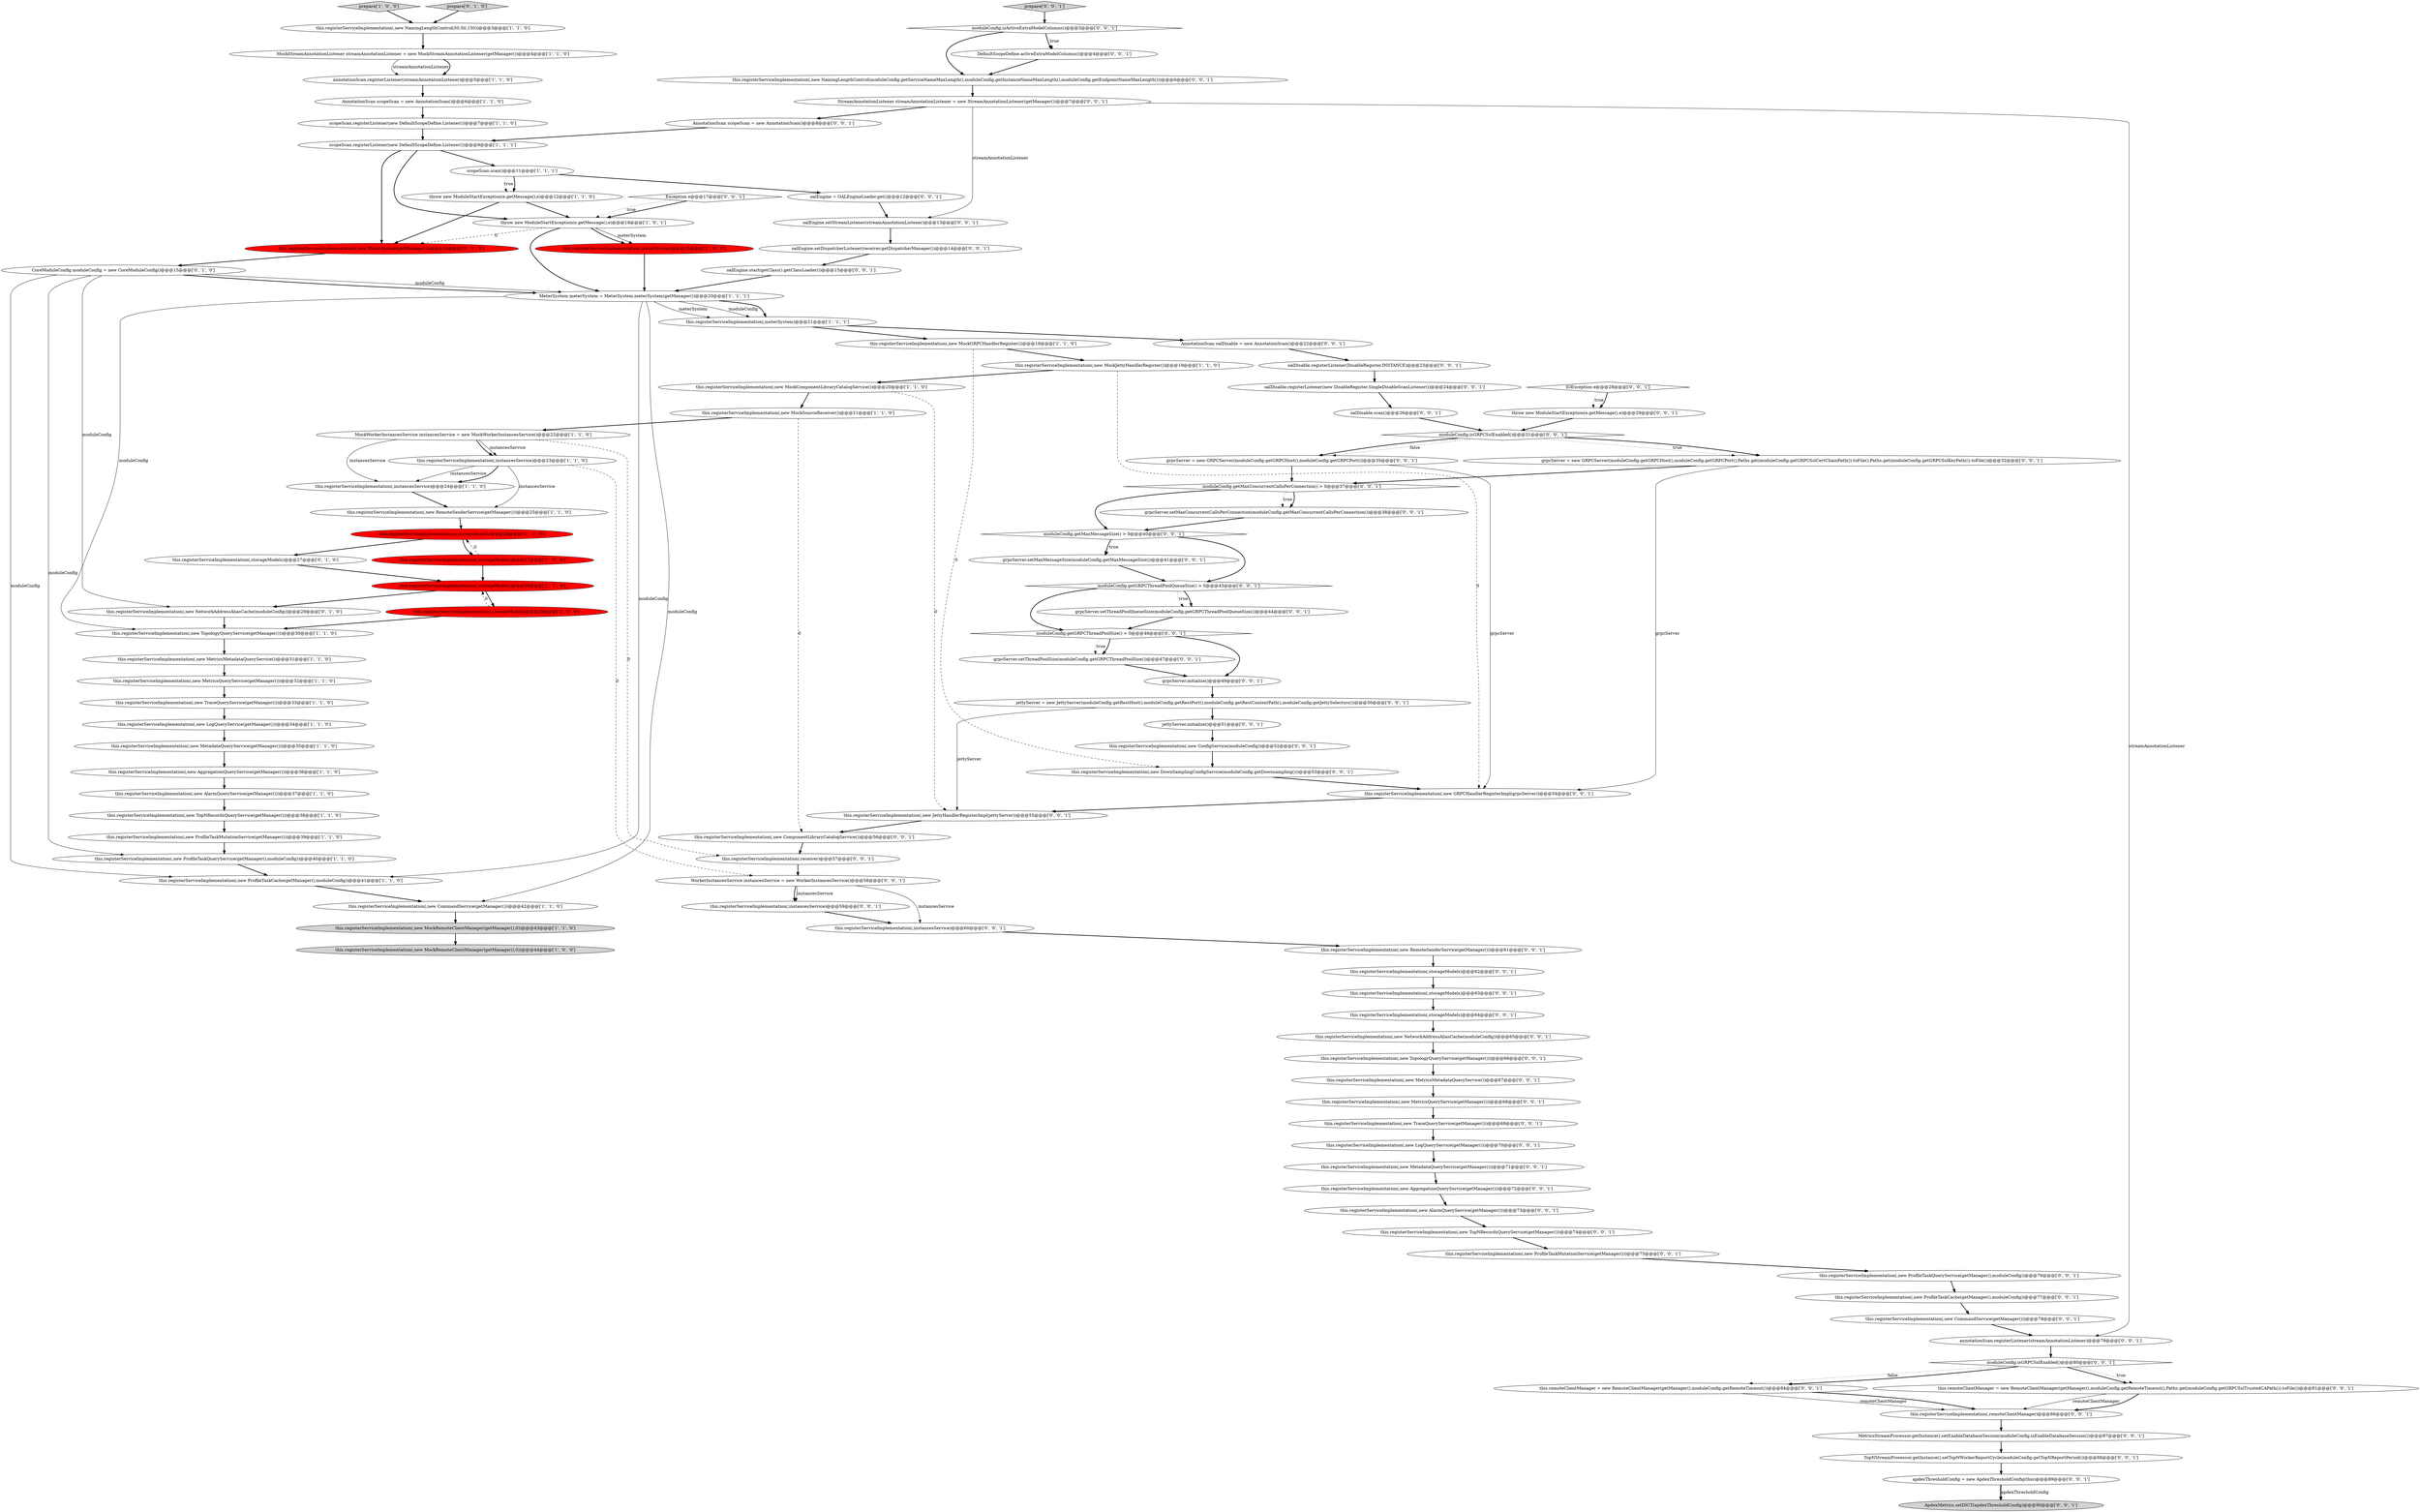 digraph {
89 [style = filled, label = "grpcServer = new GRPCServer(moduleConfig.getGRPCHost(),moduleConfig.getGRPCPort(),Paths.get(moduleConfig.getGRPCSslCertChainPath()).toFile(),Paths.get(moduleConfig.getGRPCSslKeyPath()).toFile())@@@32@@@['0', '0', '1']", fillcolor = white, shape = ellipse image = "AAA0AAABBB3BBB"];
1 [style = filled, label = "this.registerServiceImplementation(,new MetadataQueryService(getManager()))@@@35@@@['1', '1', '0']", fillcolor = white, shape = ellipse image = "AAA0AAABBB1BBB"];
100 [style = filled, label = "this.registerServiceImplementation(,storageModels)@@@63@@@['0', '0', '1']", fillcolor = white, shape = ellipse image = "AAA0AAABBB3BBB"];
109 [style = filled, label = "this.registerServiceImplementation(,new ProfileTaskMutationService(getManager()))@@@75@@@['0', '0', '1']", fillcolor = white, shape = ellipse image = "AAA0AAABBB3BBB"];
106 [style = filled, label = "this.registerServiceImplementation(,new MetricsMetadataQueryService())@@@67@@@['0', '0', '1']", fillcolor = white, shape = ellipse image = "AAA0AAABBB3BBB"];
36 [style = filled, label = "this.registerServiceImplementation(,new MetricsMetadataQueryService())@@@31@@@['1', '1', '0']", fillcolor = white, shape = ellipse image = "AAA0AAABBB1BBB"];
55 [style = filled, label = "this.remoteClientManager = new RemoteClientManager(getManager(),moduleConfig.getRemoteTimeout())@@@84@@@['0', '0', '1']", fillcolor = white, shape = ellipse image = "AAA0AAABBB3BBB"];
108 [style = filled, label = "this.registerServiceImplementation(,new GRPCHandlerRegisterImpl(grpcServer))@@@54@@@['0', '0', '1']", fillcolor = white, shape = ellipse image = "AAA0AAABBB3BBB"];
49 [style = filled, label = "this.registerServiceImplementation(,new AggregationQueryService(getManager()))@@@72@@@['0', '0', '1']", fillcolor = white, shape = ellipse image = "AAA0AAABBB3BBB"];
86 [style = filled, label = "moduleConfig.getGRPCThreadPoolQueueSize() > 0@@@43@@@['0', '0', '1']", fillcolor = white, shape = diamond image = "AAA0AAABBB3BBB"];
101 [style = filled, label = "prepare['0', '0', '1']", fillcolor = lightgray, shape = diamond image = "AAA0AAABBB3BBB"];
57 [style = filled, label = "this.registerServiceImplementation(,new CommandService(getManager()))@@@78@@@['0', '0', '1']", fillcolor = white, shape = ellipse image = "AAA0AAABBB3BBB"];
104 [style = filled, label = "this.registerServiceImplementation(,new ComponentLibraryCatalogService())@@@56@@@['0', '0', '1']", fillcolor = white, shape = ellipse image = "AAA0AAABBB3BBB"];
50 [style = filled, label = "oalEngine = OALEngineLoader.get()@@@12@@@['0', '0', '1']", fillcolor = white, shape = ellipse image = "AAA0AAABBB3BBB"];
19 [style = filled, label = "this.registerServiceImplementation(,new ProfileTaskQueryService(getManager(),moduleConfig))@@@40@@@['1', '1', '0']", fillcolor = white, shape = ellipse image = "AAA0AAABBB1BBB"];
38 [style = filled, label = "this.registerServiceImplementation(,new ProfileTaskCache(getManager(),moduleConfig))@@@41@@@['1', '1', '0']", fillcolor = white, shape = ellipse image = "AAA0AAABBB1BBB"];
76 [style = filled, label = "Exception e@@@17@@@['0', '0', '1']", fillcolor = white, shape = diamond image = "AAA0AAABBB3BBB"];
4 [style = filled, label = "this.registerServiceImplementation(,new CommandService(getManager()))@@@42@@@['1', '1', '0']", fillcolor = white, shape = ellipse image = "AAA0AAABBB1BBB"];
48 [style = filled, label = "TopNStreamProcessor.getInstance().setTopNWorkerReportCycle(moduleConfig.getTopNReportPeriod())@@@88@@@['0', '0', '1']", fillcolor = white, shape = ellipse image = "AAA0AAABBB3BBB"];
98 [style = filled, label = "grpcServer.setThreadPoolQueueSize(moduleConfig.getGRPCThreadPoolQueueSize())@@@44@@@['0', '0', '1']", fillcolor = white, shape = ellipse image = "AAA0AAABBB3BBB"];
70 [style = filled, label = "this.registerServiceImplementation(,instancesService)@@@59@@@['0', '0', '1']", fillcolor = white, shape = ellipse image = "AAA0AAABBB3BBB"];
46 [style = filled, label = "oalEngine.setStreamListener(streamAnnotationListener)@@@13@@@['0', '0', '1']", fillcolor = white, shape = ellipse image = "AAA0AAABBB3BBB"];
88 [style = filled, label = "ApdexMetrics.setDICT(apdexThresholdConfig)@@@90@@@['0', '0', '1']", fillcolor = lightgray, shape = ellipse image = "AAA0AAABBB3BBB"];
75 [style = filled, label = "this.registerServiceImplementation(,instancesService)@@@60@@@['0', '0', '1']", fillcolor = white, shape = ellipse image = "AAA0AAABBB3BBB"];
5 [style = filled, label = "scopeScan.scan()@@@11@@@['1', '1', '1']", fillcolor = white, shape = ellipse image = "AAA0AAABBB1BBB"];
81 [style = filled, label = "MetricsStreamProcessor.getInstance().setEnableDatabaseSession(moduleConfig.isEnableDatabaseSession())@@@87@@@['0', '0', '1']", fillcolor = white, shape = ellipse image = "AAA0AAABBB3BBB"];
105 [style = filled, label = "this.registerServiceImplementation(,new LogQueryService(getManager()))@@@70@@@['0', '0', '1']", fillcolor = white, shape = ellipse image = "AAA0AAABBB3BBB"];
37 [style = filled, label = "annotationScan.registerListener(streamAnnotationListener)@@@5@@@['1', '1', '0']", fillcolor = white, shape = ellipse image = "AAA0AAABBB1BBB"];
6 [style = filled, label = "this.registerServiceImplementation(,storageModels)@@@29@@@['1', '0', '0']", fillcolor = red, shape = ellipse image = "AAA1AAABBB1BBB"];
67 [style = filled, label = "this.registerServiceImplementation(,new MetadataQueryService(getManager()))@@@71@@@['0', '0', '1']", fillcolor = white, shape = ellipse image = "AAA0AAABBB3BBB"];
93 [style = filled, label = "this.registerServiceImplementation(,new NetworkAddressAliasCache(moduleConfig))@@@65@@@['0', '0', '1']", fillcolor = white, shape = ellipse image = "AAA0AAABBB3BBB"];
9 [style = filled, label = "this.registerServiceImplementation(,new MockRemoteClientManager(getManager(),0))@@@44@@@['1', '0', '0']", fillcolor = lightgray, shape = ellipse image = "AAA0AAABBB1BBB"];
35 [style = filled, label = "MeterSystem meterSystem = MeterSystem.meterSystem(getManager())@@@20@@@['1', '1', '1']", fillcolor = white, shape = ellipse image = "AAA0AAABBB1BBB"];
10 [style = filled, label = "this.registerServiceImplementation(,new NamingLengthControl(50,50,150))@@@3@@@['1', '1', '0']", fillcolor = white, shape = ellipse image = "AAA0AAABBB1BBB"];
11 [style = filled, label = "MockStreamAnnotationListener streamAnnotationListener = new MockStreamAnnotationListener(getManager())@@@4@@@['1', '1', '0']", fillcolor = white, shape = ellipse image = "AAA0AAABBB1BBB"];
62 [style = filled, label = "DefaultScopeDefine.activeExtraModelColumns()@@@4@@@['0', '0', '1']", fillcolor = white, shape = ellipse image = "AAA0AAABBB3BBB"];
16 [style = filled, label = "this.registerServiceImplementation(,new MockJettyHandlerRegister())@@@19@@@['1', '1', '0']", fillcolor = white, shape = ellipse image = "AAA0AAABBB1BBB"];
103 [style = filled, label = "this.registerServiceImplementation(,new TopologyQueryService(getManager()))@@@66@@@['0', '0', '1']", fillcolor = white, shape = ellipse image = "AAA0AAABBB3BBB"];
15 [style = filled, label = "scopeScan.registerListener(new DefaultScopeDefine.Listener())@@@7@@@['1', '1', '0']", fillcolor = white, shape = ellipse image = "AAA0AAABBB1BBB"];
68 [style = filled, label = "oalEngine.start(getClass().getClassLoader())@@@15@@@['0', '0', '1']", fillcolor = white, shape = ellipse image = "AAA0AAABBB3BBB"];
54 [style = filled, label = "moduleConfig.getGRPCThreadPoolSize() > 0@@@46@@@['0', '0', '1']", fillcolor = white, shape = diamond image = "AAA0AAABBB3BBB"];
14 [style = filled, label = "this.registerServiceImplementation(,new MetricsQueryService(getManager()))@@@32@@@['1', '1', '0']", fillcolor = white, shape = ellipse image = "AAA0AAABBB1BBB"];
40 [style = filled, label = "this.registerServiceImplementation(,storageModels)@@@27@@@['0', '1', '0']", fillcolor = white, shape = ellipse image = "AAA0AAABBB2BBB"];
63 [style = filled, label = "oalEngine.setDispatcherListener(receiver.getDispatcherManager())@@@14@@@['0', '0', '1']", fillcolor = white, shape = ellipse image = "AAA0AAABBB3BBB"];
53 [style = filled, label = "this.registerServiceImplementation(,new ConfigService(moduleConfig))@@@52@@@['0', '0', '1']", fillcolor = white, shape = ellipse image = "AAA0AAABBB3BBB"];
64 [style = filled, label = "IOException e@@@28@@@['0', '0', '1']", fillcolor = white, shape = diamond image = "AAA0AAABBB3BBB"];
0 [style = filled, label = "scopeScan.registerListener(new DefaultScopeDefine.Listener())@@@9@@@['1', '1', '1']", fillcolor = white, shape = ellipse image = "AAA0AAABBB1BBB"];
95 [style = filled, label = "this.registerServiceImplementation(,storageModels)@@@62@@@['0', '0', '1']", fillcolor = white, shape = ellipse image = "AAA0AAABBB3BBB"];
85 [style = filled, label = "this.registerServiceImplementation(,new ProfileTaskQueryService(getManager(),moduleConfig))@@@76@@@['0', '0', '1']", fillcolor = white, shape = ellipse image = "AAA0AAABBB3BBB"];
18 [style = filled, label = "this.registerServiceImplementation(,new LogQueryService(getManager()))@@@34@@@['1', '1', '0']", fillcolor = white, shape = ellipse image = "AAA0AAABBB1BBB"];
8 [style = filled, label = "this.registerServiceImplementation(,new TraceQueryService(getManager()))@@@33@@@['1', '1', '0']", fillcolor = white, shape = ellipse image = "AAA0AAABBB1BBB"];
56 [style = filled, label = "throw new ModuleStartException(e.getMessage(),e)@@@29@@@['0', '0', '1']", fillcolor = white, shape = ellipse image = "AAA0AAABBB3BBB"];
7 [style = filled, label = "this.registerServiceImplementation(,instancesService)@@@24@@@['1', '1', '0']", fillcolor = white, shape = ellipse image = "AAA0AAABBB1BBB"];
87 [style = filled, label = "this.registerServiceImplementation(,new ProfileTaskCache(getManager(),moduleConfig))@@@77@@@['0', '0', '1']", fillcolor = white, shape = ellipse image = "AAA0AAABBB3BBB"];
79 [style = filled, label = "this.registerServiceImplementation(,receiver)@@@57@@@['0', '0', '1']", fillcolor = white, shape = ellipse image = "AAA0AAABBB3BBB"];
99 [style = filled, label = "this.registerServiceImplementation(,new JettyHandlerRegisterImpl(jettyServer))@@@55@@@['0', '0', '1']", fillcolor = white, shape = ellipse image = "AAA0AAABBB3BBB"];
60 [style = filled, label = "moduleConfig.getMaxMessageSize() > 0@@@40@@@['0', '0', '1']", fillcolor = white, shape = diamond image = "AAA0AAABBB3BBB"];
71 [style = filled, label = "grpcServer = new GRPCServer(moduleConfig.getGRPCHost(),moduleConfig.getGRPCPort())@@@35@@@['0', '0', '1']", fillcolor = white, shape = ellipse image = "AAA0AAABBB3BBB"];
52 [style = filled, label = "this.registerServiceImplementation(,new NamingLengthControl(moduleConfig.getServiceNameMaxLength(),moduleConfig.getInstanceNameMaxLength(),moduleConfig.getEndpointNameMaxLength()))@@@6@@@['0', '0', '1']", fillcolor = white, shape = ellipse image = "AAA0AAABBB3BBB"];
80 [style = filled, label = "moduleConfig.isActiveExtraModelColumns()@@@3@@@['0', '0', '1']", fillcolor = white, shape = diamond image = "AAA0AAABBB3BBB"];
77 [style = filled, label = "oalDisable.registerListener(DisableRegister.INSTANCE)@@@23@@@['0', '0', '1']", fillcolor = white, shape = ellipse image = "AAA0AAABBB3BBB"];
44 [style = filled, label = "this.registerServiceImplementation(,new MeterSystem(getManager()))@@@14@@@['0', '1', '0']", fillcolor = red, shape = ellipse image = "AAA1AAABBB2BBB"];
33 [style = filled, label = "this.registerServiceImplementation(,new TopologyQueryService(getManager()))@@@30@@@['1', '1', '0']", fillcolor = white, shape = ellipse image = "AAA0AAABBB1BBB"];
17 [style = filled, label = "this.registerServiceImplementation(,new MockGRPCHandlerRegister())@@@18@@@['1', '1', '0']", fillcolor = white, shape = ellipse image = "AAA0AAABBB1BBB"];
90 [style = filled, label = "apdexThresholdConfig = new ApdexThresholdConfig(this)@@@89@@@['0', '0', '1']", fillcolor = white, shape = ellipse image = "AAA0AAABBB3BBB"];
74 [style = filled, label = "oalDisable.scan()@@@26@@@['0', '0', '1']", fillcolor = white, shape = ellipse image = "AAA0AAABBB3BBB"];
21 [style = filled, label = "throw new ModuleStartException(e.getMessage(),e)@@@12@@@['1', '1', '0']", fillcolor = white, shape = ellipse image = "AAA0AAABBB1BBB"];
59 [style = filled, label = "this.registerServiceImplementation(,new TraceQueryService(getManager()))@@@69@@@['0', '0', '1']", fillcolor = white, shape = ellipse image = "AAA0AAABBB3BBB"];
78 [style = filled, label = "jettyServer = new JettyServer(moduleConfig.getRestHost(),moduleConfig.getRestPort(),moduleConfig.getRestContextPath(),moduleConfig.getJettySelectors())@@@50@@@['0', '0', '1']", fillcolor = white, shape = ellipse image = "AAA0AAABBB3BBB"];
83 [style = filled, label = "this.registerServiceImplementation(,remoteClientManager)@@@86@@@['0', '0', '1']", fillcolor = white, shape = ellipse image = "AAA0AAABBB3BBB"];
3 [style = filled, label = "throw new ModuleStartException(e.getMessage(),e)@@@18@@@['1', '0', '1']", fillcolor = white, shape = ellipse image = "AAA0AAABBB1BBB"];
12 [style = filled, label = "this.registerServiceImplementation(,new MockComponentLibraryCatalogService())@@@20@@@['1', '1', '0']", fillcolor = white, shape = ellipse image = "AAA0AAABBB1BBB"];
82 [style = filled, label = "grpcServer.setMaxMessageSize(moduleConfig.getMaxMessageSize())@@@41@@@['0', '0', '1']", fillcolor = white, shape = ellipse image = "AAA0AAABBB3BBB"];
30 [style = filled, label = "this.registerServiceImplementation(,new AlarmQueryService(getManager()))@@@37@@@['1', '1', '0']", fillcolor = white, shape = ellipse image = "AAA0AAABBB1BBB"];
41 [style = filled, label = "CoreModuleConfig moduleConfig = new CoreModuleConfig()@@@15@@@['0', '1', '0']", fillcolor = white, shape = ellipse image = "AAA0AAABBB2BBB"];
65 [style = filled, label = "this.remoteClientManager = new RemoteClientManager(getManager(),moduleConfig.getRemoteTimeout(),Paths.get(moduleConfig.getGRPCSslTrustedCAPath()).toFile())@@@81@@@['0', '0', '1']", fillcolor = white, shape = ellipse image = "AAA0AAABBB3BBB"];
24 [style = filled, label = "this.registerServiceImplementation(,new AggregationQueryService(getManager()))@@@36@@@['1', '1', '0']", fillcolor = white, shape = ellipse image = "AAA0AAABBB1BBB"];
31 [style = filled, label = "this.registerServiceImplementation(,storageModels)@@@28@@@['1', '1', '0']", fillcolor = red, shape = ellipse image = "AAA1AAABBB1BBB"];
110 [style = filled, label = "grpcServer.setMaxConcurrentCallsPerConnection(moduleConfig.getMaxConcurrentCallsPerConnection())@@@38@@@['0', '0', '1']", fillcolor = white, shape = ellipse image = "AAA0AAABBB3BBB"];
47 [style = filled, label = "AnnotationScan oalDisable = new AnnotationScan()@@@22@@@['0', '0', '1']", fillcolor = white, shape = ellipse image = "AAA0AAABBB3BBB"];
107 [style = filled, label = "StreamAnnotationListener streamAnnotationListener = new StreamAnnotationListener(getManager())@@@7@@@['0', '0', '1']", fillcolor = white, shape = ellipse image = "AAA0AAABBB3BBB"];
51 [style = filled, label = "moduleConfig.isGRPCSslEnabled()@@@80@@@['0', '0', '1']", fillcolor = white, shape = diamond image = "AAA0AAABBB3BBB"];
42 [style = filled, label = "prepare['0', '1', '0']", fillcolor = lightgray, shape = diamond image = "AAA0AAABBB2BBB"];
25 [style = filled, label = "this.registerServiceImplementation(,storageModels)@@@27@@@['1', '0', '0']", fillcolor = red, shape = ellipse image = "AAA1AAABBB1BBB"];
27 [style = filled, label = "this.registerServiceImplementation(,storageModels)@@@26@@@['1', '1', '0']", fillcolor = red, shape = ellipse image = "AAA1AAABBB1BBB"];
23 [style = filled, label = "prepare['1', '0', '0']", fillcolor = lightgray, shape = diamond image = "AAA0AAABBB1BBB"];
45 [style = filled, label = "moduleConfig.getMaxConcurrentCallsPerConnection() > 0@@@37@@@['0', '0', '1']", fillcolor = white, shape = diamond image = "AAA0AAABBB3BBB"];
20 [style = filled, label = "this.registerServiceImplementation(,new MockRemoteClientManager(getManager(),0))@@@43@@@['1', '1', '0']", fillcolor = lightgray, shape = ellipse image = "AAA0AAABBB1BBB"];
61 [style = filled, label = "WorkerInstancesService instancesService = new WorkerInstancesService()@@@58@@@['0', '0', '1']", fillcolor = white, shape = ellipse image = "AAA0AAABBB3BBB"];
66 [style = filled, label = "grpcServer.initialize()@@@49@@@['0', '0', '1']", fillcolor = white, shape = ellipse image = "AAA0AAABBB3BBB"];
94 [style = filled, label = "oalDisable.registerListener(new DisableRegister.SingleDisableScanListener())@@@24@@@['0', '0', '1']", fillcolor = white, shape = ellipse image = "AAA0AAABBB3BBB"];
58 [style = filled, label = "moduleConfig.isGRPCSslEnabled()@@@31@@@['0', '0', '1']", fillcolor = white, shape = diamond image = "AAA0AAABBB3BBB"];
102 [style = filled, label = "this.registerServiceImplementation(,new DownSamplingConfigService(moduleConfig.getDownsampling()))@@@53@@@['0', '0', '1']", fillcolor = white, shape = ellipse image = "AAA0AAABBB3BBB"];
91 [style = filled, label = "grpcServer.setThreadPoolSize(moduleConfig.getGRPCThreadPoolSize())@@@47@@@['0', '0', '1']", fillcolor = white, shape = ellipse image = "AAA0AAABBB3BBB"];
28 [style = filled, label = "this.registerServiceImplementation(,new TopNRecordsQueryService(getManager()))@@@38@@@['1', '1', '0']", fillcolor = white, shape = ellipse image = "AAA0AAABBB1BBB"];
13 [style = filled, label = "this.registerServiceImplementation(,meterSystem)@@@15@@@['1', '0', '0']", fillcolor = red, shape = ellipse image = "AAA1AAABBB1BBB"];
34 [style = filled, label = "this.registerServiceImplementation(,new ProfileTaskMutationService(getManager()))@@@39@@@['1', '1', '0']", fillcolor = white, shape = ellipse image = "AAA0AAABBB1BBB"];
69 [style = filled, label = "annotationScan.registerListener(streamAnnotationListener)@@@79@@@['0', '0', '1']", fillcolor = white, shape = ellipse image = "AAA0AAABBB3BBB"];
111 [style = filled, label = "this.registerServiceImplementation(,new TopNRecordsQueryService(getManager()))@@@74@@@['0', '0', '1']", fillcolor = white, shape = ellipse image = "AAA0AAABBB3BBB"];
73 [style = filled, label = "this.registerServiceImplementation(,new MetricsQueryService(getManager()))@@@68@@@['0', '0', '1']", fillcolor = white, shape = ellipse image = "AAA0AAABBB3BBB"];
97 [style = filled, label = "this.registerServiceImplementation(,new RemoteSenderService(getManager()))@@@61@@@['0', '0', '1']", fillcolor = white, shape = ellipse image = "AAA0AAABBB3BBB"];
96 [style = filled, label = "this.registerServiceImplementation(,new AlarmQueryService(getManager()))@@@73@@@['0', '0', '1']", fillcolor = white, shape = ellipse image = "AAA0AAABBB3BBB"];
32 [style = filled, label = "this.registerServiceImplementation(,new MockSourceReceiver())@@@21@@@['1', '1', '0']", fillcolor = white, shape = ellipse image = "AAA0AAABBB1BBB"];
2 [style = filled, label = "AnnotationScan scopeScan = new AnnotationScan()@@@6@@@['1', '1', '0']", fillcolor = white, shape = ellipse image = "AAA0AAABBB1BBB"];
43 [style = filled, label = "this.registerServiceImplementation(,new NetworkAddressAliasCache(moduleConfig))@@@29@@@['0', '1', '0']", fillcolor = white, shape = ellipse image = "AAA0AAABBB2BBB"];
92 [style = filled, label = "this.registerServiceImplementation(,storageModels)@@@64@@@['0', '0', '1']", fillcolor = white, shape = ellipse image = "AAA0AAABBB3BBB"];
22 [style = filled, label = "this.registerServiceImplementation(,new RemoteSenderService(getManager()))@@@25@@@['1', '1', '0']", fillcolor = white, shape = ellipse image = "AAA0AAABBB1BBB"];
72 [style = filled, label = "jettyServer.initialize()@@@51@@@['0', '0', '1']", fillcolor = white, shape = ellipse image = "AAA0AAABBB3BBB"];
84 [style = filled, label = "AnnotationScan scopeScan = new AnnotationScan()@@@8@@@['0', '0', '1']", fillcolor = white, shape = ellipse image = "AAA0AAABBB3BBB"];
39 [style = filled, label = "MockWorkerInstancesService instancesService = new MockWorkerInstancesService()@@@22@@@['1', '1', '0']", fillcolor = white, shape = ellipse image = "AAA0AAABBB1BBB"];
26 [style = filled, label = "this.registerServiceImplementation(,meterSystem)@@@21@@@['1', '1', '1']", fillcolor = white, shape = ellipse image = "AAA0AAABBB1BBB"];
29 [style = filled, label = "this.registerServiceImplementation(,instancesService)@@@23@@@['1', '1', '0']", fillcolor = white, shape = ellipse image = "AAA0AAABBB1BBB"];
68->35 [style = bold, label=""];
90->88 [style = bold, label=""];
20->9 [style = bold, label=""];
102->108 [style = bold, label=""];
65->83 [style = solid, label="remoteClientManager"];
38->4 [style = bold, label=""];
100->92 [style = bold, label=""];
39->79 [style = dashed, label="0"];
24->30 [style = bold, label=""];
25->31 [style = bold, label=""];
3->35 [style = bold, label=""];
35->26 [style = solid, label="moduleConfig"];
107->69 [style = solid, label="streamAnnotationListener"];
72->53 [style = bold, label=""];
86->98 [style = dotted, label="true"];
30->28 [style = bold, label=""];
12->99 [style = dashed, label="0"];
31->6 [style = bold, label=""];
58->89 [style = dotted, label="true"];
80->62 [style = dotted, label="true"];
107->46 [style = solid, label="streamAnnotationListener"];
15->0 [style = bold, label=""];
2->15 [style = bold, label=""];
39->29 [style = solid, label="instancesService"];
58->89 [style = bold, label=""];
79->61 [style = bold, label=""];
17->102 [style = dashed, label="0"];
40->31 [style = bold, label=""];
11->37 [style = solid, label="streamAnnotationListener"];
48->90 [style = bold, label=""];
27->25 [style = bold, label=""];
17->16 [style = bold, label=""];
21->3 [style = bold, label=""];
39->29 [style = bold, label=""];
10->11 [style = bold, label=""];
0->3 [style = bold, label=""];
21->44 [style = bold, label=""];
54->91 [style = bold, label=""];
26->17 [style = bold, label=""];
34->19 [style = bold, label=""];
98->54 [style = bold, label=""];
81->48 [style = bold, label=""];
66->78 [style = bold, label=""];
8->18 [style = bold, label=""];
58->71 [style = dotted, label="false"];
71->45 [style = bold, label=""];
26->47 [style = bold, label=""];
11->37 [style = bold, label=""];
65->83 [style = bold, label=""];
6->31 [style = dashed, label="0"];
54->66 [style = bold, label=""];
76->3 [style = bold, label=""];
110->60 [style = bold, label=""];
41->35 [style = solid, label="moduleConfig"];
36->14 [style = bold, label=""];
16->108 [style = dashed, label="0"];
89->45 [style = bold, label=""];
91->66 [style = bold, label=""];
5->21 [style = bold, label=""];
56->58 [style = bold, label=""];
73->59 [style = bold, label=""];
46->63 [style = bold, label=""];
89->108 [style = solid, label="grpcServer"];
71->108 [style = solid, label="grpcServer"];
83->81 [style = bold, label=""];
18->1 [style = bold, label=""];
93->103 [style = bold, label=""];
70->75 [style = bold, label=""];
33->36 [style = bold, label=""];
52->107 [style = bold, label=""];
44->41 [style = bold, label=""];
23->10 [style = bold, label=""];
43->33 [style = bold, label=""];
84->0 [style = bold, label=""];
105->67 [style = bold, label=""];
14->8 [style = bold, label=""];
0->44 [style = bold, label=""];
32->104 [style = dashed, label="0"];
45->60 [style = bold, label=""];
61->70 [style = bold, label=""];
99->104 [style = bold, label=""];
29->7 [style = solid, label="instancesService"];
19->38 [style = bold, label=""];
92->93 [style = bold, label=""];
41->38 [style = solid, label="moduleConfig"];
57->69 [style = bold, label=""];
80->52 [style = bold, label=""];
82->86 [style = bold, label=""];
94->74 [style = bold, label=""];
95->100 [style = bold, label=""];
60->86 [style = bold, label=""];
77->94 [style = bold, label=""];
109->85 [style = bold, label=""];
60->82 [style = bold, label=""];
45->110 [style = bold, label=""];
80->62 [style = bold, label=""];
12->32 [style = bold, label=""];
53->102 [style = bold, label=""];
101->80 [style = bold, label=""];
45->110 [style = dotted, label="true"];
29->22 [style = solid, label="instancesService"];
51->55 [style = dotted, label="false"];
47->77 [style = bold, label=""];
29->61 [style = dashed, label="0"];
97->95 [style = bold, label=""];
7->22 [style = bold, label=""];
3->13 [style = solid, label="meterSystem"];
64->56 [style = dotted, label="true"];
78->72 [style = bold, label=""];
86->54 [style = bold, label=""];
41->43 [style = solid, label="moduleConfig"];
59->105 [style = bold, label=""];
111->109 [style = bold, label=""];
61->75 [style = solid, label="instancesService"];
25->27 [style = dashed, label="0"];
6->33 [style = bold, label=""];
35->33 [style = solid, label="moduleConfig"];
4->20 [style = bold, label=""];
51->65 [style = bold, label=""];
31->43 [style = bold, label=""];
51->65 [style = dotted, label="true"];
96->111 [style = bold, label=""];
35->38 [style = solid, label="moduleConfig"];
37->2 [style = bold, label=""];
32->39 [style = bold, label=""];
86->98 [style = bold, label=""];
5->21 [style = dotted, label="true"];
104->79 [style = bold, label=""];
35->26 [style = bold, label=""];
74->58 [style = bold, label=""];
58->71 [style = bold, label=""];
0->5 [style = bold, label=""];
41->35 [style = bold, label=""];
35->26 [style = solid, label="meterSystem"];
55->83 [style = solid, label="remoteClientManager"];
28->34 [style = bold, label=""];
62->52 [style = bold, label=""];
50->46 [style = bold, label=""];
61->70 [style = solid, label="instancesService"];
107->84 [style = bold, label=""];
3->44 [style = dashed, label="0"];
87->57 [style = bold, label=""];
78->99 [style = solid, label="jettyServer"];
69->51 [style = bold, label=""];
75->97 [style = bold, label=""];
85->87 [style = bold, label=""];
55->83 [style = bold, label=""];
76->3 [style = dotted, label="true"];
67->49 [style = bold, label=""];
39->7 [style = solid, label="instancesService"];
64->56 [style = bold, label=""];
90->88 [style = solid, label="apdexThresholdConfig"];
22->27 [style = bold, label=""];
63->68 [style = bold, label=""];
51->55 [style = bold, label=""];
1->24 [style = bold, label=""];
42->10 [style = bold, label=""];
60->82 [style = dotted, label="true"];
3->13 [style = bold, label=""];
106->73 [style = bold, label=""];
29->7 [style = bold, label=""];
49->96 [style = bold, label=""];
41->19 [style = solid, label="moduleConfig"];
27->40 [style = bold, label=""];
103->106 [style = bold, label=""];
54->91 [style = dotted, label="true"];
5->50 [style = bold, label=""];
108->99 [style = bold, label=""];
13->35 [style = bold, label=""];
16->12 [style = bold, label=""];
35->4 [style = solid, label="moduleConfig"];
}
